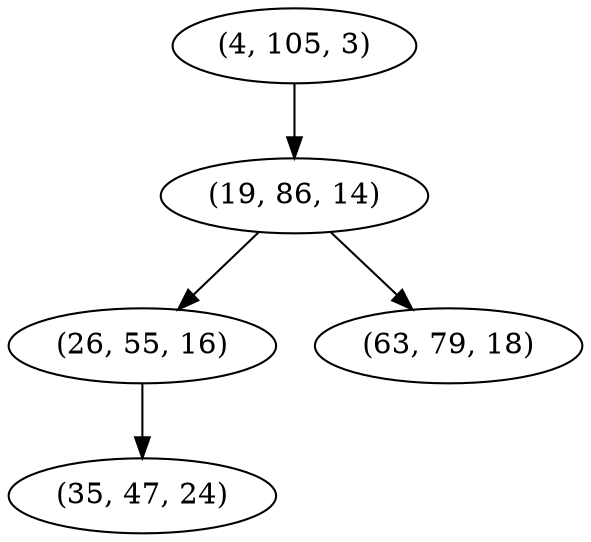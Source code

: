 digraph tree {
    "(4, 105, 3)";
    "(19, 86, 14)";
    "(26, 55, 16)";
    "(35, 47, 24)";
    "(63, 79, 18)";
    "(4, 105, 3)" -> "(19, 86, 14)";
    "(19, 86, 14)" -> "(26, 55, 16)";
    "(19, 86, 14)" -> "(63, 79, 18)";
    "(26, 55, 16)" -> "(35, 47, 24)";
}
